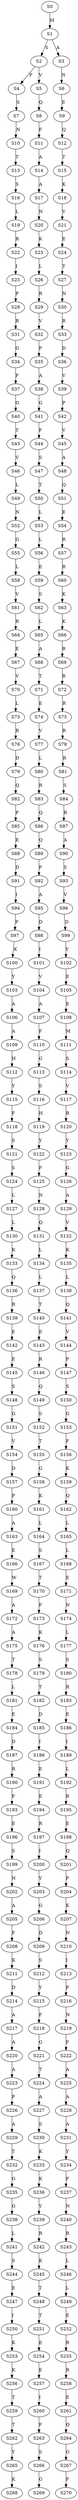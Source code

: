 strict digraph  {
	S0 -> S1 [ label = M ];
	S1 -> S2 [ label = S ];
	S1 -> S3 [ label = A ];
	S2 -> S4 [ label = F ];
	S2 -> S5 [ label = V ];
	S3 -> S6 [ label = N ];
	S4 -> S7 [ label = S ];
	S5 -> S8 [ label = Q ];
	S6 -> S9 [ label = E ];
	S7 -> S10 [ label = N ];
	S8 -> S11 [ label = F ];
	S9 -> S12 [ label = Q ];
	S10 -> S13 [ label = T ];
	S11 -> S14 [ label = A ];
	S12 -> S15 [ label = T ];
	S13 -> S16 [ label = S ];
	S14 -> S17 [ label = A ];
	S15 -> S18 [ label = K ];
	S16 -> S19 [ label = L ];
	S17 -> S20 [ label = N ];
	S18 -> S21 [ label = V ];
	S19 -> S22 [ label = R ];
	S20 -> S23 [ label = K ];
	S21 -> S24 [ label = E ];
	S22 -> S25 [ label = I ];
	S23 -> S26 [ label = L ];
	S24 -> S27 [ label = T ];
	S25 -> S28 [ label = P ];
	S26 -> S29 [ label = R ];
	S27 -> S30 [ label = N ];
	S28 -> S31 [ label = R ];
	S29 -> S32 [ label = V ];
	S30 -> S33 [ label = R ];
	S31 -> S34 [ label = G ];
	S32 -> S35 [ label = P ];
	S33 -> S36 [ label = D ];
	S34 -> S37 [ label = F ];
	S35 -> S38 [ label = A ];
	S36 -> S39 [ label = V ];
	S37 -> S40 [ label = G ];
	S38 -> S41 [ label = G ];
	S39 -> S42 [ label = P ];
	S40 -> S43 [ label = T ];
	S41 -> S44 [ label = F ];
	S42 -> S45 [ label = V ];
	S43 -> S46 [ label = V ];
	S44 -> S47 [ label = S ];
	S45 -> S48 [ label = A ];
	S46 -> S49 [ label = L ];
	S47 -> S50 [ label = T ];
	S48 -> S51 [ label = Q ];
	S49 -> S52 [ label = N ];
	S50 -> S53 [ label = L ];
	S51 -> S54 [ label = E ];
	S52 -> S55 [ label = G ];
	S53 -> S56 [ label = L ];
	S54 -> S57 [ label = R ];
	S55 -> S58 [ label = L ];
	S56 -> S59 [ label = E ];
	S57 -> S60 [ label = R ];
	S58 -> S61 [ label = V ];
	S59 -> S62 [ label = S ];
	S60 -> S63 [ label = K ];
	S61 -> S64 [ label = R ];
	S62 -> S65 [ label = L ];
	S63 -> S66 [ label = K ];
	S64 -> S67 [ label = E ];
	S65 -> S68 [ label = A ];
	S66 -> S69 [ label = R ];
	S67 -> S70 [ label = V ];
	S68 -> S71 [ label = T ];
	S69 -> S72 [ label = R ];
	S70 -> S73 [ label = L ];
	S71 -> S74 [ label = E ];
	S72 -> S75 [ label = R ];
	S73 -> S76 [ label = R ];
	S74 -> S77 [ label = V ];
	S75 -> S78 [ label = R ];
	S76 -> S79 [ label = D ];
	S77 -> S80 [ label = L ];
	S78 -> S81 [ label = R ];
	S79 -> S82 [ label = Q ];
	S80 -> S83 [ label = R ];
	S81 -> S84 [ label = S ];
	S82 -> S85 [ label = P ];
	S83 -> S86 [ label = Q ];
	S84 -> S87 [ label = R ];
	S85 -> S88 [ label = E ];
	S86 -> S89 [ label = Q ];
	S87 -> S90 [ label = A ];
	S88 -> S91 [ label = D ];
	S89 -> S92 [ label = P ];
	S90 -> S93 [ label = S ];
	S91 -> S94 [ label = I ];
	S92 -> S95 [ label = A ];
	S93 -> S96 [ label = V ];
	S94 -> S97 [ label = P ];
	S95 -> S98 [ label = D ];
	S96 -> S99 [ label = D ];
	S97 -> S100 [ label = K ];
	S98 -> S101 [ label = I ];
	S99 -> S102 [ label = Y ];
	S100 -> S103 [ label = Y ];
	S101 -> S104 [ label = V ];
	S102 -> S105 [ label = E ];
	S103 -> S106 [ label = A ];
	S104 -> S107 [ label = A ];
	S105 -> S108 [ label = E ];
	S106 -> S109 [ label = A ];
	S107 -> S110 [ label = F ];
	S108 -> S111 [ label = M ];
	S109 -> S112 [ label = H ];
	S110 -> S113 [ label = G ];
	S111 -> S114 [ label = S ];
	S112 -> S115 [ label = Y ];
	S113 -> S116 [ label = S ];
	S114 -> S117 [ label = V ];
	S115 -> S118 [ label = F ];
	S116 -> S119 [ label = H ];
	S117 -> S120 [ label = R ];
	S118 -> S121 [ label = S ];
	S119 -> S122 [ label = Y ];
	S120 -> S123 [ label = Y ];
	S121 -> S124 [ label = S ];
	S122 -> S125 [ label = F ];
	S123 -> S126 [ label = G ];
	S124 -> S127 [ label = L ];
	S125 -> S128 [ label = N ];
	S126 -> S129 [ label = A ];
	S127 -> S130 [ label = L ];
	S128 -> S131 [ label = Q ];
	S129 -> S132 [ label = V ];
	S130 -> S133 [ label = K ];
	S131 -> S134 [ label = L ];
	S132 -> S135 [ label = K ];
	S133 -> S136 [ label = Q ];
	S134 -> S137 [ label = L ];
	S135 -> S138 [ label = L ];
	S136 -> S139 [ label = R ];
	S137 -> S140 [ label = T ];
	S138 -> S141 [ label = Q ];
	S139 -> S142 [ label = E ];
	S140 -> S143 [ label = E ];
	S141 -> S144 [ label = V ];
	S142 -> S145 [ label = E ];
	S143 -> S146 [ label = R ];
	S144 -> S147 [ label = P ];
	S145 -> S148 [ label = S ];
	S146 -> S149 [ label = Q ];
	S147 -> S150 [ label = S ];
	S148 -> S151 [ label = G ];
	S149 -> S152 [ label = S ];
	S150 -> S153 [ label = G ];
	S151 -> S154 [ label = V ];
	S152 -> S155 [ label = T ];
	S153 -> S156 [ label = F ];
	S154 -> S157 [ label = D ];
	S155 -> S158 [ label = G ];
	S156 -> S159 [ label = K ];
	S157 -> S160 [ label = P ];
	S158 -> S161 [ label = K ];
	S159 -> S162 [ label = Q ];
	S160 -> S163 [ label = A ];
	S161 -> S164 [ label = L ];
	S162 -> S165 [ label = L ];
	S163 -> S166 [ label = E ];
	S164 -> S167 [ label = S ];
	S165 -> S168 [ label = L ];
	S166 -> S169 [ label = W ];
	S167 -> S170 [ label = T ];
	S168 -> S171 [ label = E ];
	S169 -> S172 [ label = A ];
	S170 -> S173 [ label = F ];
	S171 -> S174 [ label = N ];
	S172 -> S175 [ label = A ];
	S173 -> S176 [ label = K ];
	S174 -> S177 [ label = L ];
	S175 -> S178 [ label = T ];
	S176 -> S179 [ label = S ];
	S177 -> S180 [ label = S ];
	S178 -> S181 [ label = L ];
	S179 -> S182 [ label = T ];
	S180 -> S183 [ label = R ];
	S181 -> S184 [ label = E ];
	S182 -> S185 [ label = D ];
	S183 -> S186 [ label = E ];
	S184 -> S187 [ label = D ];
	S185 -> S188 [ label = I ];
	S186 -> S189 [ label = I ];
	S187 -> S190 [ label = R ];
	S188 -> S191 [ label = E ];
	S189 -> S192 [ label = L ];
	S190 -> S193 [ label = F ];
	S191 -> S194 [ label = E ];
	S192 -> S195 [ label = R ];
	S193 -> S196 [ label = E ];
	S194 -> S197 [ label = R ];
	S195 -> S198 [ label = E ];
	S196 -> S199 [ label = S ];
	S197 -> S200 [ label = I ];
	S198 -> S201 [ label = Q ];
	S199 -> S202 [ label = N ];
	S200 -> S203 [ label = Y ];
	S201 -> S204 [ label = P ];
	S202 -> S205 [ label = A ];
	S203 -> S206 [ label = G ];
	S204 -> S207 [ label = K ];
	S205 -> S208 [ label = F ];
	S206 -> S209 [ label = D ];
	S207 -> S210 [ label = N ];
	S208 -> S211 [ label = K ];
	S209 -> S212 [ label = S ];
	S210 -> S213 [ label = I ];
	S211 -> S214 [ label = D ];
	S212 -> S215 [ label = Y ];
	S213 -> S216 [ label = P ];
	S214 -> S217 [ label = A ];
	S215 -> S218 [ label = F ];
	S216 -> S219 [ label = N ];
	S217 -> S220 [ label = A ];
	S218 -> S221 [ label = G ];
	S219 -> S222 [ label = F ];
	S220 -> S223 [ label = A ];
	S221 -> S224 [ label = T ];
	S222 -> S225 [ label = A ];
	S223 -> S226 [ label = P ];
	S224 -> S227 [ label = A ];
	S225 -> S228 [ label = A ];
	S226 -> S229 [ label = A ];
	S227 -> S230 [ label = S ];
	S228 -> S231 [ label = A ];
	S229 -> S232 [ label = T ];
	S230 -> S233 [ label = K ];
	S231 -> S234 [ label = Y ];
	S232 -> S235 [ label = G ];
	S233 -> S236 [ label = K ];
	S234 -> S237 [ label = F ];
	S235 -> S238 [ label = G ];
	S236 -> S239 [ label = Y ];
	S237 -> S240 [ label = N ];
	S238 -> S241 [ label = L ];
	S239 -> S242 [ label = R ];
	S240 -> S243 [ label = R ];
	S241 -> S244 [ label = S ];
	S242 -> S245 [ label = K ];
	S243 -> S246 [ label = L ];
	S244 -> S247 [ label = E ];
	S245 -> S248 [ label = T ];
	S246 -> S249 [ label = L ];
	S247 -> S250 [ label = I ];
	S248 -> S251 [ label = T ];
	S249 -> S252 [ label = E ];
	S250 -> S253 [ label = K ];
	S251 -> S254 [ label = E ];
	S252 -> S255 [ label = R ];
	S253 -> S256 [ label = K ];
	S254 -> S257 [ label = E ];
	S255 -> S258 [ label = R ];
	S256 -> S259 [ label = T ];
	S257 -> S260 [ label = I ];
	S258 -> S261 [ label = E ];
	S259 -> S262 [ label = T ];
	S260 -> S263 [ label = F ];
	S261 -> S264 [ label = Q ];
	S262 -> S265 [ label = Y ];
	S263 -> S266 [ label = S ];
	S264 -> S267 [ label = G ];
	S265 -> S268 [ label = K ];
	S266 -> S269 [ label = G ];
	S267 -> S270 [ label = F ];
}
